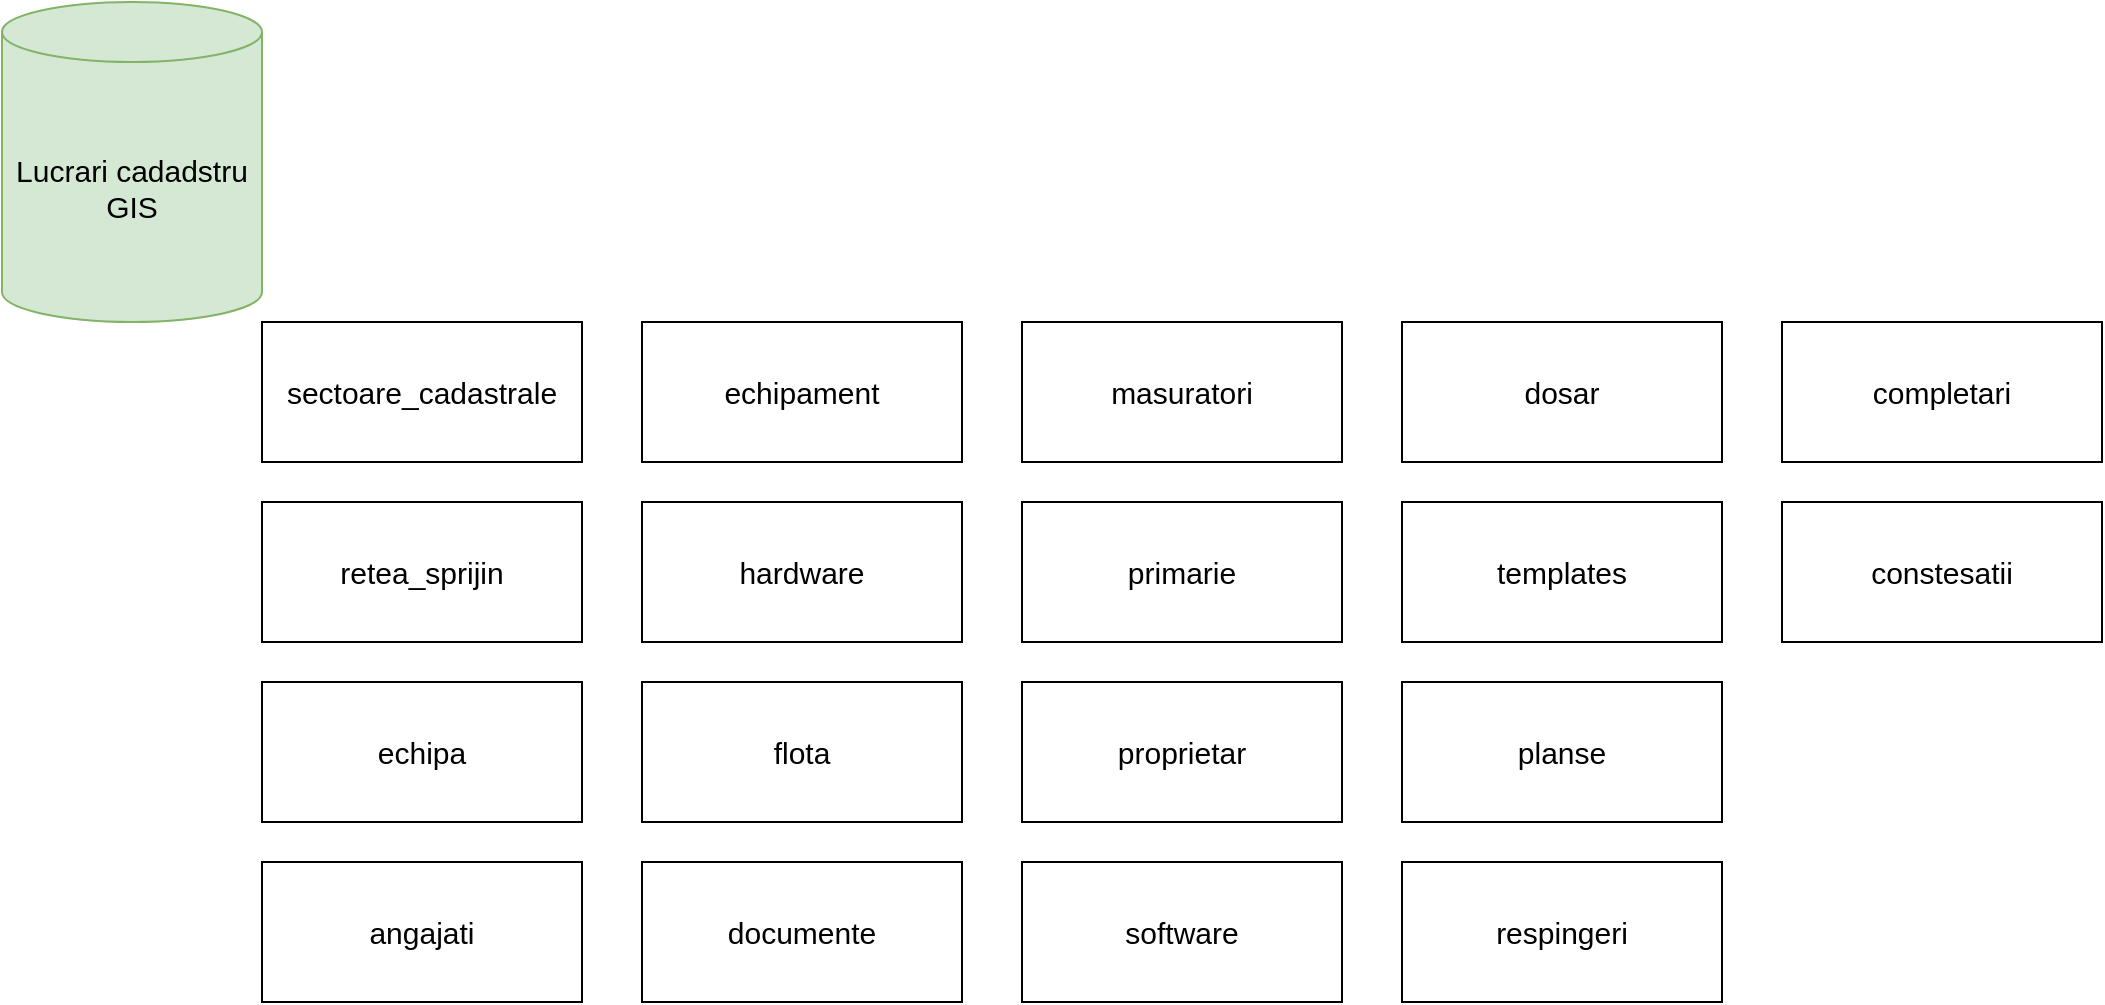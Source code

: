 <mxfile version="22.1.3" type="github">
  <diagram name="Pagină-1" id="bRxWwBNqt0c-3LS7djKt">
    <mxGraphModel dx="1100" dy="1288" grid="1" gridSize="10" guides="1" tooltips="1" connect="1" arrows="1" fold="1" page="1" pageScale="1" pageWidth="827" pageHeight="1169" math="0" shadow="0">
      <root>
        <mxCell id="0" />
        <mxCell id="1" parent="0" />
        <mxCell id="CSEjm_ukC-roUuF_pxlE-1" value="&lt;font style=&quot;font-size: 15px;&quot;&gt;Lucrari cadadstru&lt;br&gt;GIS&lt;/font&gt;" style="shape=cylinder3;whiteSpace=wrap;html=1;boundedLbl=1;backgroundOutline=1;size=15;fillColor=#d5e8d4;strokeColor=#82B366;labelBackgroundColor=none;" vertex="1" parent="1">
          <mxGeometry width="130" height="160" as="geometry" />
        </mxCell>
        <mxCell id="CSEjm_ukC-roUuF_pxlE-2" value="&lt;font style=&quot;font-size: 15px;&quot;&gt;sectoare_cadastrale&lt;/font&gt;" style="rounded=0;whiteSpace=wrap;html=1;" vertex="1" parent="1">
          <mxGeometry x="130" y="160" width="160" height="70" as="geometry" />
        </mxCell>
        <mxCell id="CSEjm_ukC-roUuF_pxlE-4" value="&lt;font style=&quot;font-size: 15px;&quot;&gt;retea_sprijin&lt;/font&gt;" style="rounded=0;whiteSpace=wrap;html=1;" vertex="1" parent="1">
          <mxGeometry x="130" y="250" width="160" height="70" as="geometry" />
        </mxCell>
        <mxCell id="CSEjm_ukC-roUuF_pxlE-5" value="&lt;font style=&quot;font-size: 15px;&quot;&gt;echipa&lt;/font&gt;" style="rounded=0;whiteSpace=wrap;html=1;" vertex="1" parent="1">
          <mxGeometry x="130" y="340" width="160" height="70" as="geometry" />
        </mxCell>
        <mxCell id="CSEjm_ukC-roUuF_pxlE-6" value="&lt;font style=&quot;font-size: 15px;&quot;&gt;angajati&lt;/font&gt;" style="rounded=0;whiteSpace=wrap;html=1;" vertex="1" parent="1">
          <mxGeometry x="130" y="430" width="160" height="70" as="geometry" />
        </mxCell>
        <mxCell id="CSEjm_ukC-roUuF_pxlE-7" value="&lt;font style=&quot;font-size: 15px;&quot;&gt;echipament&lt;br&gt;&lt;/font&gt;" style="rounded=0;whiteSpace=wrap;html=1;" vertex="1" parent="1">
          <mxGeometry x="320" y="160" width="160" height="70" as="geometry" />
        </mxCell>
        <mxCell id="CSEjm_ukC-roUuF_pxlE-8" value="&lt;span style=&quot;font-size: 15px;&quot;&gt;hardware&lt;/span&gt;" style="rounded=0;whiteSpace=wrap;html=1;" vertex="1" parent="1">
          <mxGeometry x="320" y="250" width="160" height="70" as="geometry" />
        </mxCell>
        <mxCell id="CSEjm_ukC-roUuF_pxlE-9" value="&lt;font style=&quot;font-size: 15px;&quot;&gt;flota&lt;/font&gt;" style="rounded=0;whiteSpace=wrap;html=1;" vertex="1" parent="1">
          <mxGeometry x="320" y="340" width="160" height="70" as="geometry" />
        </mxCell>
        <mxCell id="CSEjm_ukC-roUuF_pxlE-10" value="&lt;font style=&quot;font-size: 15px;&quot;&gt;documente&lt;/font&gt;" style="rounded=0;whiteSpace=wrap;html=1;" vertex="1" parent="1">
          <mxGeometry x="320" y="430" width="160" height="70" as="geometry" />
        </mxCell>
        <mxCell id="CSEjm_ukC-roUuF_pxlE-11" value="&lt;font style=&quot;font-size: 15px;&quot;&gt;masuratori&lt;/font&gt;" style="rounded=0;whiteSpace=wrap;html=1;" vertex="1" parent="1">
          <mxGeometry x="510" y="160" width="160" height="70" as="geometry" />
        </mxCell>
        <mxCell id="CSEjm_ukC-roUuF_pxlE-12" value="&lt;font style=&quot;font-size: 15px;&quot;&gt;primarie&lt;/font&gt;" style="rounded=0;whiteSpace=wrap;html=1;" vertex="1" parent="1">
          <mxGeometry x="510" y="250" width="160" height="70" as="geometry" />
        </mxCell>
        <mxCell id="CSEjm_ukC-roUuF_pxlE-13" value="&lt;font style=&quot;font-size: 15px;&quot;&gt;proprietar&lt;/font&gt;" style="rounded=0;whiteSpace=wrap;html=1;" vertex="1" parent="1">
          <mxGeometry x="510" y="340" width="160" height="70" as="geometry" />
        </mxCell>
        <mxCell id="CSEjm_ukC-roUuF_pxlE-14" value="&lt;font style=&quot;font-size: 15px;&quot;&gt;software&lt;/font&gt;" style="rounded=0;whiteSpace=wrap;html=1;" vertex="1" parent="1">
          <mxGeometry x="510" y="430" width="160" height="70" as="geometry" />
        </mxCell>
        <mxCell id="CSEjm_ukC-roUuF_pxlE-15" value="&lt;font style=&quot;font-size: 15px;&quot;&gt;dosar&lt;/font&gt;" style="rounded=0;whiteSpace=wrap;html=1;" vertex="1" parent="1">
          <mxGeometry x="700" y="160" width="160" height="70" as="geometry" />
        </mxCell>
        <mxCell id="CSEjm_ukC-roUuF_pxlE-16" value="&lt;font style=&quot;font-size: 15px;&quot;&gt;templates&lt;/font&gt;" style="rounded=0;whiteSpace=wrap;html=1;" vertex="1" parent="1">
          <mxGeometry x="700" y="250" width="160" height="70" as="geometry" />
        </mxCell>
        <mxCell id="CSEjm_ukC-roUuF_pxlE-17" value="&lt;font style=&quot;font-size: 15px;&quot;&gt;planse&lt;/font&gt;" style="rounded=0;whiteSpace=wrap;html=1;" vertex="1" parent="1">
          <mxGeometry x="700" y="340" width="160" height="70" as="geometry" />
        </mxCell>
        <mxCell id="CSEjm_ukC-roUuF_pxlE-18" value="&lt;font style=&quot;font-size: 15px;&quot;&gt;respingeri&lt;/font&gt;" style="rounded=0;whiteSpace=wrap;html=1;" vertex="1" parent="1">
          <mxGeometry x="700" y="430" width="160" height="70" as="geometry" />
        </mxCell>
        <mxCell id="CSEjm_ukC-roUuF_pxlE-19" value="&lt;font style=&quot;font-size: 15px;&quot;&gt;completari&lt;/font&gt;" style="rounded=0;whiteSpace=wrap;html=1;" vertex="1" parent="1">
          <mxGeometry x="890" y="160" width="160" height="70" as="geometry" />
        </mxCell>
        <mxCell id="CSEjm_ukC-roUuF_pxlE-20" value="&lt;font style=&quot;font-size: 15px;&quot;&gt;constesatii&lt;/font&gt;" style="rounded=0;whiteSpace=wrap;html=1;" vertex="1" parent="1">
          <mxGeometry x="890" y="250" width="160" height="70" as="geometry" />
        </mxCell>
      </root>
    </mxGraphModel>
  </diagram>
</mxfile>
